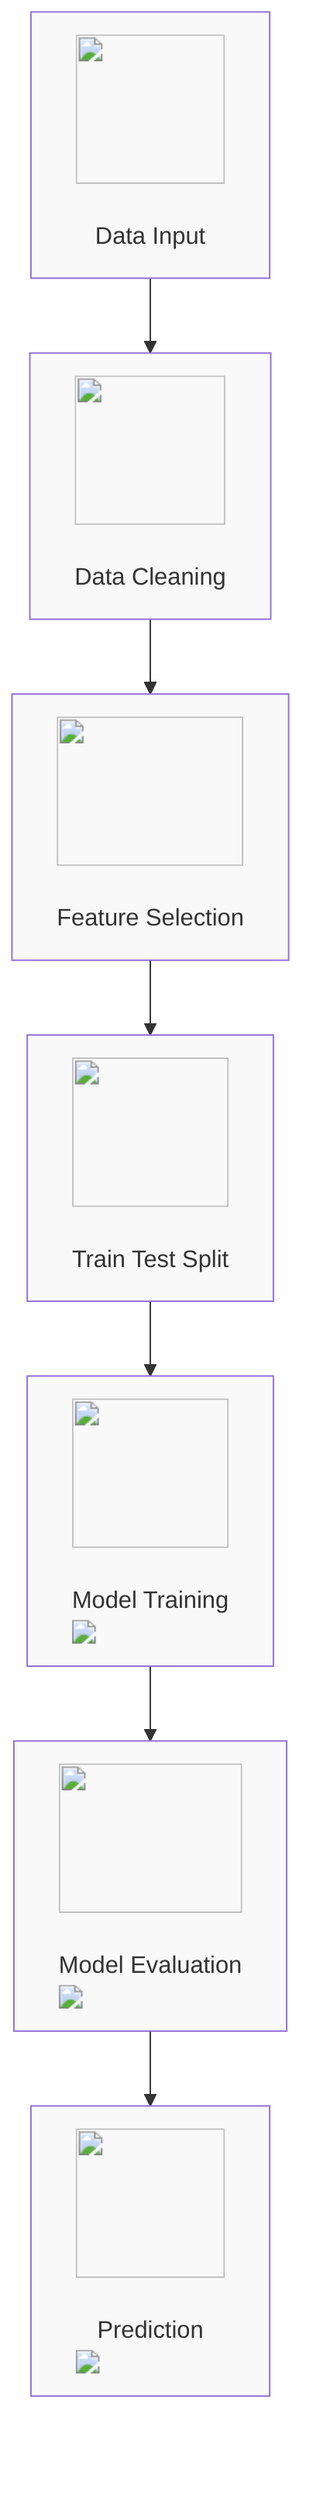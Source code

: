 %%{ init : { 'themeVariables': { 'mainBkg': '#f9f9f9'} }}%%
    graph TD
    A["<img src='icons/file.svg' width=100 height=100/> <br/> Data Input"] --> B["<img src='icons/table.svg' width=100 height=100/> <br/> Data Cleaning"]
    B --> C["<img src='icons/column_split.svg' width=100 height=100/> <br/> Feature Selection"]
    C --> D["<img src='icons/row_split.svg' width=100 height=100/> <br/> Train Test Split"]
    D --> E["<img src='icons/brain.svg' width=100 height=100/> <br/> Model Training <br/> <img src='dummy_plots/barplot_template.svg'/> "]
    E --> F["<img src='icons/brain.svg' width=100 height=100/> <br/> Model Evaluation <br/> <img src='dummy_plots/scatter_plot_template.svg'/> "]
    F --> G["<img src='icons/brain.svg' width=100 height=100/> <br/> Prediction <br/> <img src='dummy_plots/lineplot_template.svg'/> "]